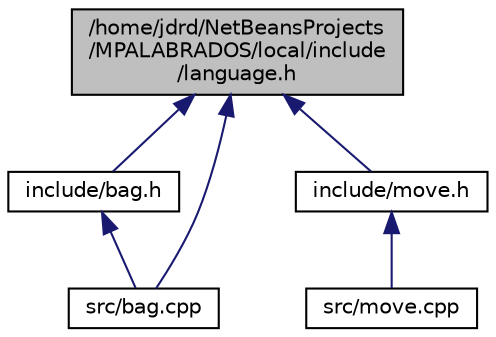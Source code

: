 digraph "/home/jdrd/NetBeansProjects/MPALABRADOS/local/include/language.h"
{
  edge [fontname="Helvetica",fontsize="10",labelfontname="Helvetica",labelfontsize="10"];
  node [fontname="Helvetica",fontsize="10",shape=record];
  Node5 [label="/home/jdrd/NetBeansProjects\l/MPALABRADOS/local/include\l/language.h",height=0.2,width=0.4,color="black", fillcolor="grey75", style="filled", fontcolor="black"];
  Node5 -> Node6 [dir="back",color="midnightblue",fontsize="10",style="solid",fontname="Helvetica"];
  Node6 [label="include/bag.h",height=0.2,width=0.4,color="black", fillcolor="white", style="filled",URL="$bag_8h.html"];
  Node6 -> Node7 [dir="back",color="midnightblue",fontsize="10",style="solid",fontname="Helvetica"];
  Node7 [label="src/bag.cpp",height=0.2,width=0.4,color="black", fillcolor="white", style="filled",URL="$bag_8cpp.html"];
  Node5 -> Node8 [dir="back",color="midnightblue",fontsize="10",style="solid",fontname="Helvetica"];
  Node8 [label="include/move.h",height=0.2,width=0.4,color="black", fillcolor="white", style="filled",URL="$move_8h.html"];
  Node8 -> Node9 [dir="back",color="midnightblue",fontsize="10",style="solid",fontname="Helvetica"];
  Node9 [label="src/move.cpp",height=0.2,width=0.4,color="black", fillcolor="white", style="filled",URL="$move_8cpp.html"];
  Node5 -> Node7 [dir="back",color="midnightblue",fontsize="10",style="solid",fontname="Helvetica"];
}
